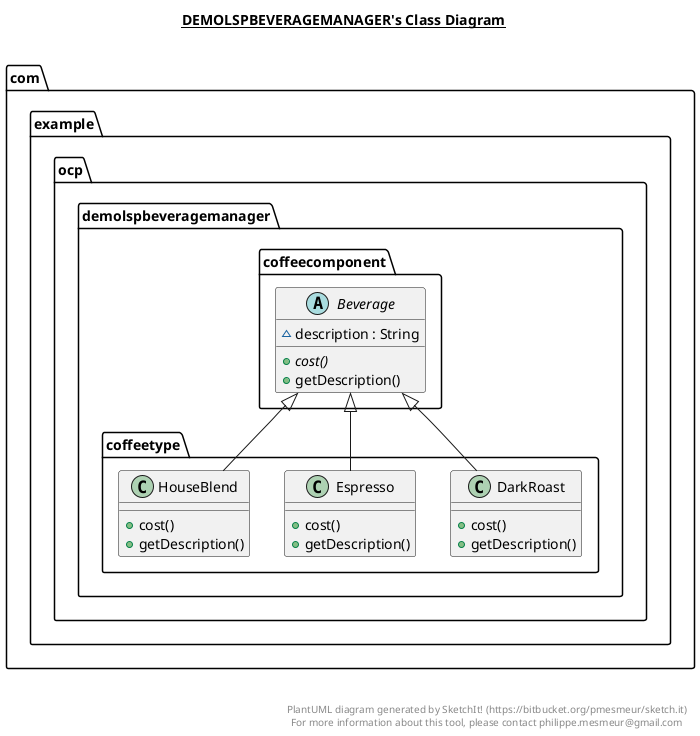 @startuml

title __DEMOLSPBEVERAGEMANAGER's Class Diagram__\n

   namespace com.example.ocp.demolspbeveragemanager {
      namespace coffeecomponent {
        abstract class com.example.ocp.demolspbeveragemanager.coffeecomponent.Beverage {
            ~ description : String
            {abstract} + cost()
            + getDescription()
        }
      }
    }

    namespace com.example.ocp.demolspbeveragemanager {
      namespace coffeetype {
        class com.example.ocp.demolspbeveragemanager.coffeetype.DarkRoast {
            + cost()
            + getDescription()
        }
      }
    }


    namespace com.example.ocp.demolspbeveragemanager {
      namespace coffeetype {
        class com.example.ocp.demolspbeveragemanager.coffeetype.Espresso {
            + cost()
            + getDescription()
        }
      }
    }


    namespace com.example.ocp.demolspbeveragemanager {
      namespace coffeetype {
        class com.example.ocp.demolspbeveragemanager.coffeetype.HouseBlend {
            + cost()
            + getDescription()
        }
      }
    }


    com.example.ocp.demolspbeveragemanager.coffeetype.DarkRoast -up-|> com.example.ocp.demolspbeveragemanager.coffeecomponent.Beverage
    com.example.ocp.demolspbeveragemanager.coffeetype.Espresso -up-|> com.example.ocp.demolspbeveragemanager.coffeecomponent.Beverage
    com.example.ocp.demolspbeveragemanager.coffeetype.HouseBlend -up-|> com.example.ocp.demolspbeveragemanager.coffeecomponent.Beverage



right footer


PlantUML diagram generated by SketchIt! (https://bitbucket.org/pmesmeur/sketch.it)
For more information about this tool, please contact philippe.mesmeur@gmail.com
endfooter

@enduml
